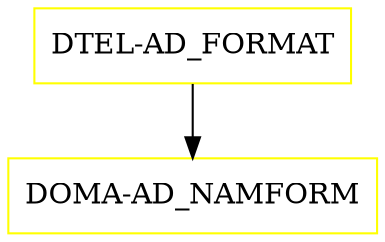 digraph G {
  "DTEL-AD_FORMAT" [shape=box,color=yellow];
  "DOMA-AD_NAMFORM" [shape=box,color=yellow,URL="./DOMA_AD_NAMFORM.html"];
  "DTEL-AD_FORMAT" -> "DOMA-AD_NAMFORM";
}
